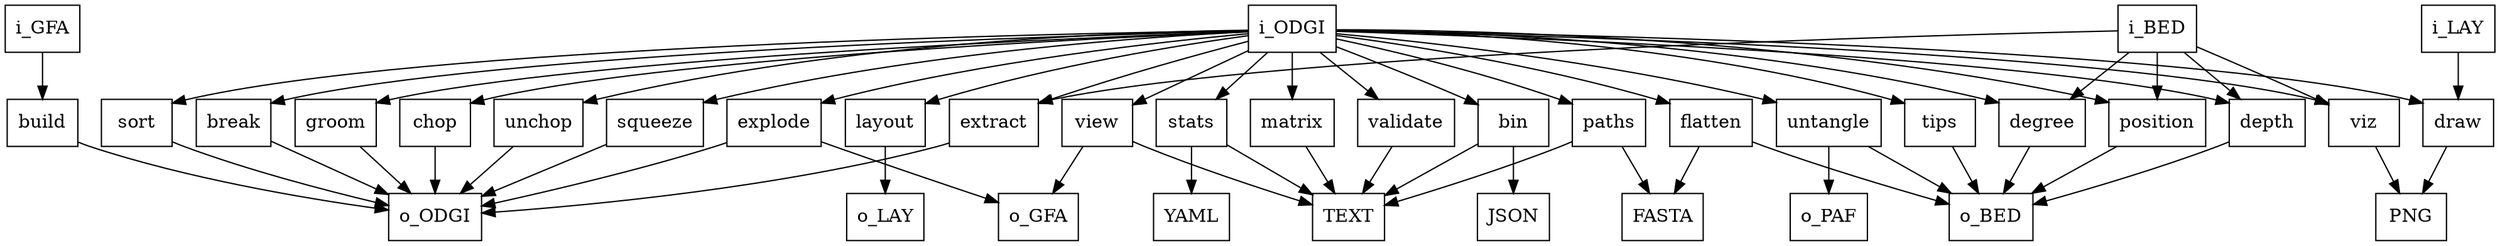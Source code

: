 digraph sample {
	node [
		shape=box
		color=black
	]
/*
	build [color = red]
	view [color = red]

	validate [color = green]

	stats [color = blue]
	bin [color = blue]
	depth [color = blue]
	degree [color = blue]
  	matrix [color = blue]
    paths [color = blue]
    flatten [color = blue]

    break [color = brown]
	groom [color = brown]
	chop [color = brown]
	unchop [color = brown]
	explode [color = brown]
	squeeze [color = brown]
	extract [color = brown]

	position [color = red]
    untangle [color = red]

	viz [color = cyan]
	sort [color = cyan]
	layout [color = cyan]
	draw [color = cyan]
*/
	i_GFA -> build
	//i_GFA -> {view, validate, stats, bin, depth, degree, flatten, break, groom, chop, unchop, explode, squeeze, extract, position, viz, sort, layout, draw, untangle, matrix, paths, tips}
	i_ODGI -> {view, validate, stats, bin, depth, degree, flatten, break, groom, chop, unchop, explode, squeeze, extract, position, viz, sort, layout, draw, untangle, matrix, paths, tips}
	i_BED -> {depth, degree, extract, position, viz}
    i_LAY -> {draw}
    //XP -> {server}

	build -> o_ODGI
	view ->  o_GFA
	view ->  TEXT
	validate -> TEXT
	stats -> TEXT
	stats -> YAML
    matrix -> TEXT
    paths -> FASTA
    paths -> TEXT
	bin -> JSON
	bin -> TEXT
	depth -> o_BED
	degree -> o_BED
    flatten -> o_BED
    flatten -> FASTA
	break -> o_ODGI
	groom -> o_ODGI
	chop -> o_ODGI
	unchop -> o_ODGI
	explode -> o_ODGI
	explode -> o_GFA
	squeeze -> o_ODGI
	extract -> o_ODGI
	position -> o_BED
	viz -> PNG
	sort -> o_ODGI
	layout -> o_LAY
	draw -> PNG
    untangle -> o_BED
    untangle -> o_PAF
    tips -> o_BED
    //server -> TEXT
}